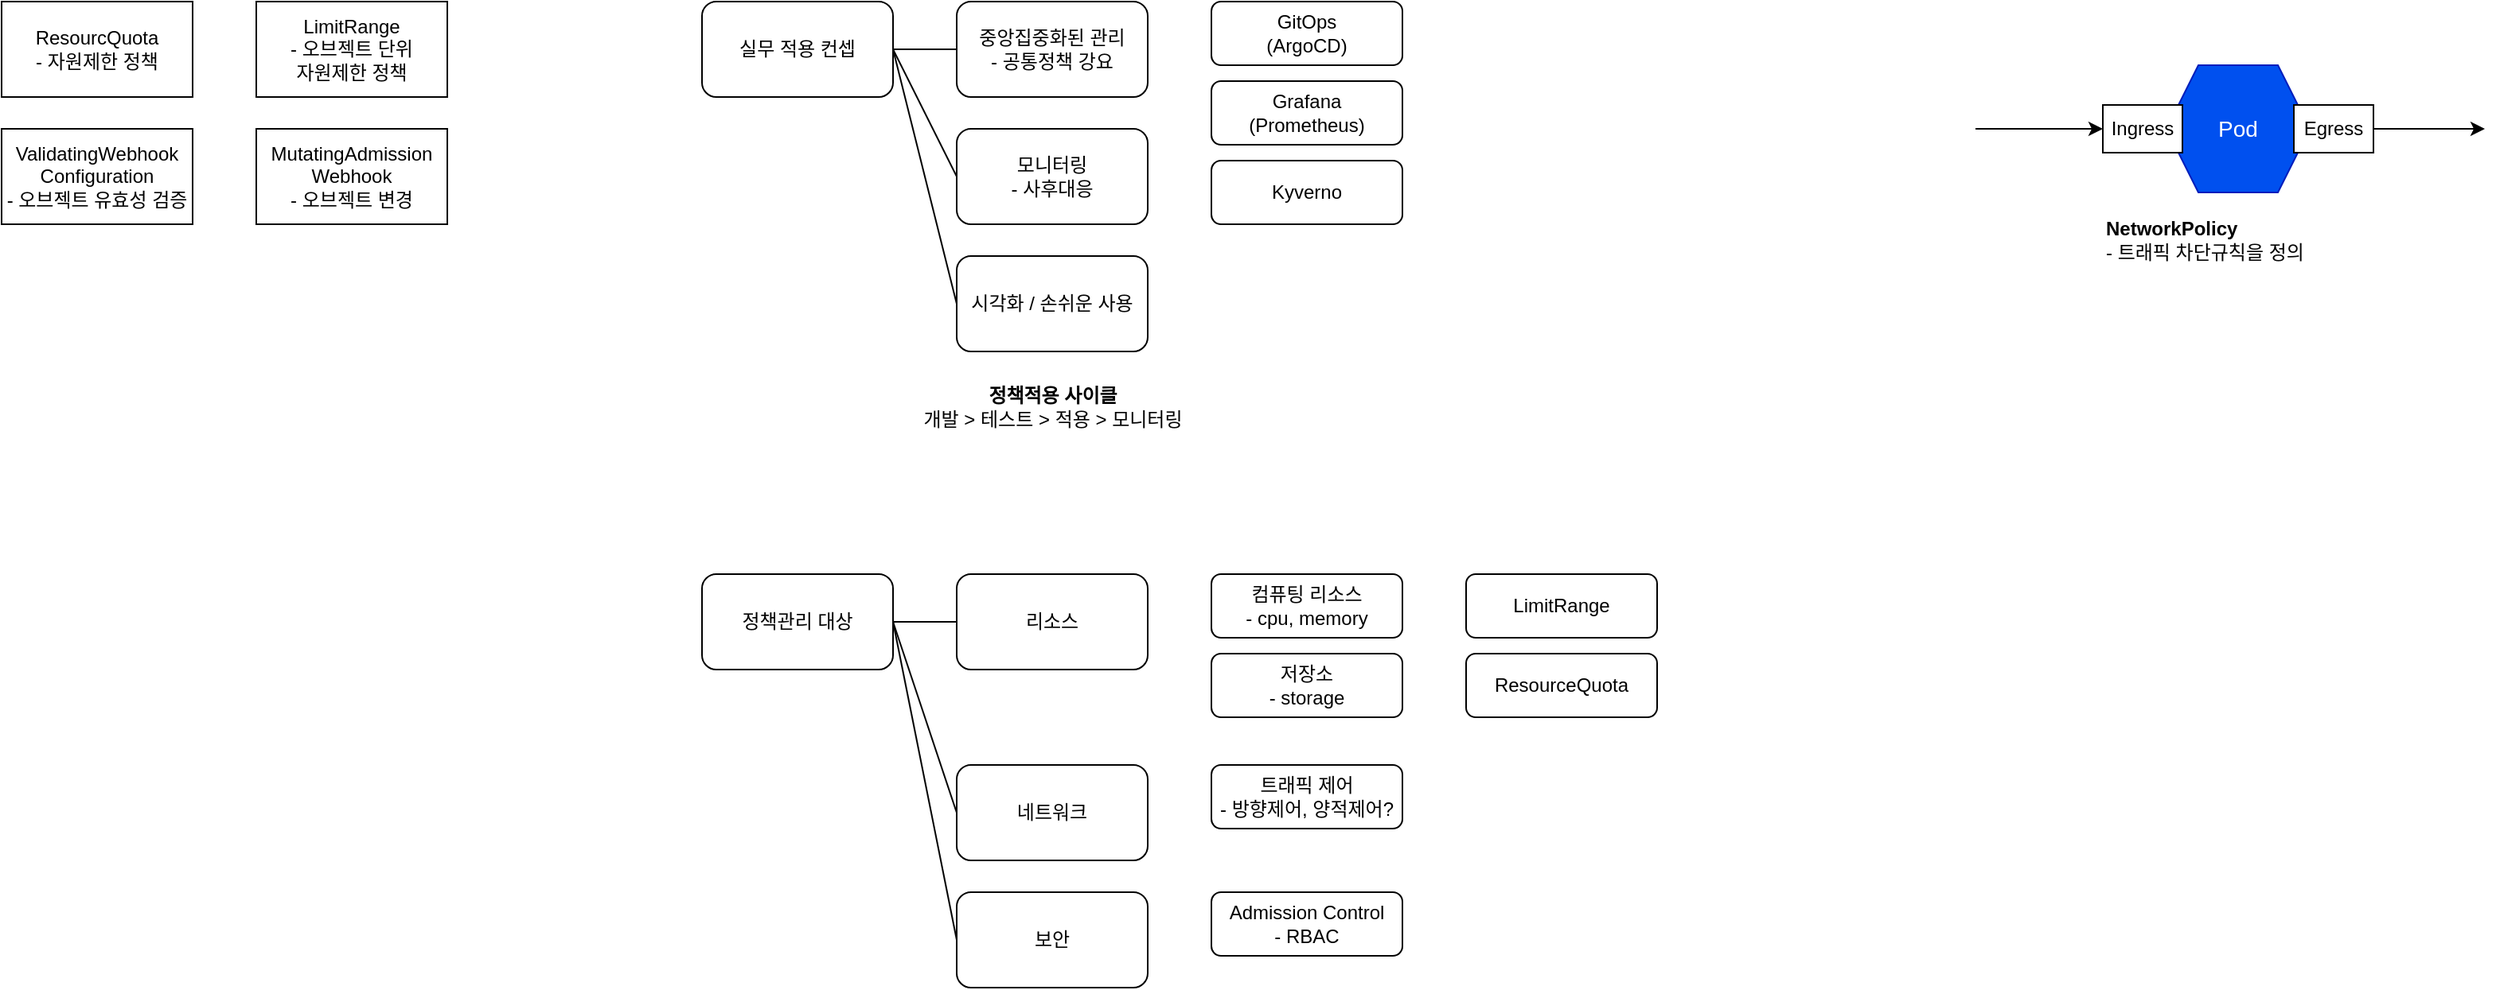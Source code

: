 <mxfile version="26.0.16" pages="5">
  <diagram id="p6BHQ99s00-5LfU9aDg9" name="policy">
    <mxGraphModel dx="2008" dy="1150" grid="1" gridSize="10" guides="1" tooltips="1" connect="1" arrows="1" fold="1" page="1" pageScale="1" pageWidth="4681" pageHeight="3300" math="0" shadow="0">
      <root>
        <mxCell id="0" />
        <mxCell id="1" parent="0" />
        <mxCell id="fSZZSS4SiFKnqKFC8Spe-2" value="&lt;div&gt;ResourcQuota&lt;/div&gt;&lt;div&gt;- 자원제한 정책&lt;br&gt;&lt;/div&gt;" style="rounded=0;whiteSpace=wrap;html=1;" parent="1" vertex="1">
          <mxGeometry x="200" y="280" width="120" height="60" as="geometry" />
        </mxCell>
        <mxCell id="fSZZSS4SiFKnqKFC8Spe-3" value="&lt;div&gt;LimitRange&lt;/div&gt;&lt;div&gt;- 오브젝트 단위&lt;br&gt;자원제한 정책&lt;br&gt;&lt;/div&gt;" style="rounded=0;whiteSpace=wrap;html=1;" parent="1" vertex="1">
          <mxGeometry x="360" y="280" width="120" height="60" as="geometry" />
        </mxCell>
        <mxCell id="ccN6cRPvqJCKMk4Lk9yD-1" value="&lt;div&gt;ValidatingWebhook&lt;/div&gt;&lt;div&gt;Configuration&lt;/div&gt;&lt;div&gt;- 오브젝트 유효성 검증&lt;br&gt;&lt;/div&gt;" style="rounded=0;whiteSpace=wrap;html=1;" parent="1" vertex="1">
          <mxGeometry x="200" y="360" width="120" height="60" as="geometry" />
        </mxCell>
        <mxCell id="ccN6cRPvqJCKMk4Lk9yD-2" value="&lt;div&gt;MutatingAdmission&lt;/div&gt;&lt;div&gt;Webhook&lt;br&gt;&lt;/div&gt;&lt;div&gt;- 오브젝트 변경&lt;br&gt;&lt;/div&gt;" style="rounded=0;whiteSpace=wrap;html=1;" parent="1" vertex="1">
          <mxGeometry x="360" y="360" width="120" height="60" as="geometry" />
        </mxCell>
        <mxCell id="vMBVsrnKh8dhXmzO2cDZ-1" value="실무 적용 컨셉" style="rounded=1;whiteSpace=wrap;html=1;" parent="1" vertex="1">
          <mxGeometry x="640" y="280" width="120" height="60" as="geometry" />
        </mxCell>
        <mxCell id="vMBVsrnKh8dhXmzO2cDZ-2" value="&lt;div&gt;중앙집중화된 관리&lt;/div&gt;&lt;div&gt;- 공통정책 강요&lt;br&gt;&lt;/div&gt;" style="rounded=1;whiteSpace=wrap;html=1;" parent="1" vertex="1">
          <mxGeometry x="800" y="280" width="120" height="60" as="geometry" />
        </mxCell>
        <mxCell id="05mSROgdi9J-tI_jI-TI-1" value="&lt;div&gt;GitOps&lt;/div&gt;&lt;div&gt;(ArgoCD)&lt;/div&gt;" style="rounded=1;whiteSpace=wrap;html=1;" parent="1" vertex="1">
          <mxGeometry x="960" y="280" width="120" height="40" as="geometry" />
        </mxCell>
        <mxCell id="05mSROgdi9J-tI_jI-TI-2" value="&lt;div&gt;모니터링&lt;/div&gt;&lt;div&gt;- 사후대응&lt;br&gt;&lt;/div&gt;" style="rounded=1;whiteSpace=wrap;html=1;" parent="1" vertex="1">
          <mxGeometry x="800" y="360" width="120" height="60" as="geometry" />
        </mxCell>
        <mxCell id="05mSROgdi9J-tI_jI-TI-3" value="&lt;div&gt;Grafana&lt;/div&gt;&lt;div&gt;(Prometheus)&lt;/div&gt;" style="rounded=1;whiteSpace=wrap;html=1;" parent="1" vertex="1">
          <mxGeometry x="960" y="330" width="120" height="40" as="geometry" />
        </mxCell>
        <mxCell id="05mSROgdi9J-tI_jI-TI-4" value="시각화 / 손쉬운 사용" style="rounded=1;whiteSpace=wrap;html=1;" parent="1" vertex="1">
          <mxGeometry x="800" y="440" width="120" height="60" as="geometry" />
        </mxCell>
        <mxCell id="05mSROgdi9J-tI_jI-TI-5" value="" style="endArrow=none;html=1;rounded=0;exitX=1;exitY=0.5;exitDx=0;exitDy=0;entryX=0;entryY=0.5;entryDx=0;entryDy=0;" parent="1" source="vMBVsrnKh8dhXmzO2cDZ-1" target="vMBVsrnKh8dhXmzO2cDZ-2" edge="1">
          <mxGeometry width="50" height="50" relative="1" as="geometry">
            <mxPoint x="1000" y="620" as="sourcePoint" />
            <mxPoint x="1050" y="570" as="targetPoint" />
          </mxGeometry>
        </mxCell>
        <mxCell id="05mSROgdi9J-tI_jI-TI-6" value="" style="endArrow=none;html=1;rounded=0;exitX=1;exitY=0.5;exitDx=0;exitDy=0;entryX=0;entryY=0.5;entryDx=0;entryDy=0;" parent="1" source="vMBVsrnKh8dhXmzO2cDZ-1" target="05mSROgdi9J-tI_jI-TI-2" edge="1">
          <mxGeometry width="50" height="50" relative="1" as="geometry">
            <mxPoint x="770" y="320" as="sourcePoint" />
            <mxPoint x="810" y="320" as="targetPoint" />
          </mxGeometry>
        </mxCell>
        <mxCell id="05mSROgdi9J-tI_jI-TI-7" value="" style="endArrow=none;html=1;rounded=0;exitX=1;exitY=0.5;exitDx=0;exitDy=0;entryX=0;entryY=0.5;entryDx=0;entryDy=0;" parent="1" source="vMBVsrnKh8dhXmzO2cDZ-1" target="05mSROgdi9J-tI_jI-TI-4" edge="1">
          <mxGeometry width="50" height="50" relative="1" as="geometry">
            <mxPoint x="770" y="320" as="sourcePoint" />
            <mxPoint x="810" y="440" as="targetPoint" />
          </mxGeometry>
        </mxCell>
        <mxCell id="05mSROgdi9J-tI_jI-TI-8" value="Kyverno" style="rounded=1;whiteSpace=wrap;html=1;" parent="1" vertex="1">
          <mxGeometry x="960" y="380" width="120" height="40" as="geometry" />
        </mxCell>
        <mxCell id="7b8D_ba1FecgUVMOKt8N-2" value="&lt;div&gt;&lt;b&gt;정책적용 사이클&lt;/b&gt;&lt;br&gt;&lt;/div&gt;&lt;div&gt;개발 &amp;gt; 테스트 &amp;gt; 적용 &amp;gt; 모니터링&lt;br&gt;&lt;/div&gt;" style="text;html=1;align=center;verticalAlign=middle;resizable=0;points=[];autosize=1;strokeColor=none;fillColor=none;" parent="1" vertex="1">
          <mxGeometry x="765" y="515" width="190" height="40" as="geometry" />
        </mxCell>
        <mxCell id="qizLvxFRrf7U86Rmz3YI-1" value="정책관리 대상" style="rounded=1;whiteSpace=wrap;html=1;" parent="1" vertex="1">
          <mxGeometry x="640" y="640" width="120" height="60" as="geometry" />
        </mxCell>
        <mxCell id="qizLvxFRrf7U86Rmz3YI-2" value="리소스" style="rounded=1;whiteSpace=wrap;html=1;" parent="1" vertex="1">
          <mxGeometry x="800" y="640" width="120" height="60" as="geometry" />
        </mxCell>
        <mxCell id="qizLvxFRrf7U86Rmz3YI-3" value="컴퓨팅 리소스&lt;br&gt;- cpu, memory" style="rounded=1;whiteSpace=wrap;html=1;" parent="1" vertex="1">
          <mxGeometry x="960" y="640" width="120" height="40" as="geometry" />
        </mxCell>
        <mxCell id="qizLvxFRrf7U86Rmz3YI-4" value="&lt;div&gt;저장소&lt;/div&gt;&lt;div&gt;- storage&lt;br&gt;&lt;/div&gt;" style="rounded=1;whiteSpace=wrap;html=1;" parent="1" vertex="1">
          <mxGeometry x="960" y="690" width="120" height="40" as="geometry" />
        </mxCell>
        <mxCell id="qizLvxFRrf7U86Rmz3YI-5" value="네트워크" style="rounded=1;whiteSpace=wrap;html=1;" parent="1" vertex="1">
          <mxGeometry x="800" y="760" width="120" height="60" as="geometry" />
        </mxCell>
        <mxCell id="qizLvxFRrf7U86Rmz3YI-6" value="&lt;div&gt;트래픽 제어&lt;/div&gt;&lt;div&gt;- 방향제어, 양적제어?&lt;br&gt;&lt;/div&gt;" style="rounded=1;whiteSpace=wrap;html=1;" parent="1" vertex="1">
          <mxGeometry x="960" y="760" width="120" height="40" as="geometry" />
        </mxCell>
        <mxCell id="qizLvxFRrf7U86Rmz3YI-7" value="보안" style="rounded=1;whiteSpace=wrap;html=1;" parent="1" vertex="1">
          <mxGeometry x="800" y="840" width="120" height="60" as="geometry" />
        </mxCell>
        <mxCell id="B0TPcTDD9qaar6QS9I_g-1" value="&lt;div&gt;Admission Control&lt;/div&gt;&lt;div&gt;- RBAC&lt;br&gt;&lt;/div&gt;" style="rounded=1;whiteSpace=wrap;html=1;" parent="1" vertex="1">
          <mxGeometry x="960" y="840" width="120" height="40" as="geometry" />
        </mxCell>
        <mxCell id="B0TPcTDD9qaar6QS9I_g-2" value="" style="endArrow=none;html=1;rounded=0;" parent="1" source="qizLvxFRrf7U86Rmz3YI-1" target="qizLvxFRrf7U86Rmz3YI-2" edge="1">
          <mxGeometry width="50" height="50" relative="1" as="geometry">
            <mxPoint x="770" y="320" as="sourcePoint" />
            <mxPoint x="810" y="320" as="targetPoint" />
          </mxGeometry>
        </mxCell>
        <mxCell id="B0TPcTDD9qaar6QS9I_g-3" value="" style="endArrow=none;html=1;rounded=0;entryX=0;entryY=0.5;entryDx=0;entryDy=0;exitX=1;exitY=0.5;exitDx=0;exitDy=0;" parent="1" source="qizLvxFRrf7U86Rmz3YI-1" target="qizLvxFRrf7U86Rmz3YI-5" edge="1">
          <mxGeometry width="50" height="50" relative="1" as="geometry">
            <mxPoint x="770" y="680" as="sourcePoint" />
            <mxPoint x="810" y="680" as="targetPoint" />
          </mxGeometry>
        </mxCell>
        <mxCell id="B0TPcTDD9qaar6QS9I_g-4" value="" style="endArrow=none;html=1;rounded=0;entryX=0;entryY=0.5;entryDx=0;entryDy=0;exitX=1;exitY=0.5;exitDx=0;exitDy=0;" parent="1" source="qizLvxFRrf7U86Rmz3YI-1" target="qizLvxFRrf7U86Rmz3YI-7" edge="1">
          <mxGeometry width="50" height="50" relative="1" as="geometry">
            <mxPoint x="770" y="680" as="sourcePoint" />
            <mxPoint x="810" y="800" as="targetPoint" />
          </mxGeometry>
        </mxCell>
        <mxCell id="B0TPcTDD9qaar6QS9I_g-5" value="LimitRange" style="rounded=1;whiteSpace=wrap;html=1;" parent="1" vertex="1">
          <mxGeometry x="1120" y="640" width="120" height="40" as="geometry" />
        </mxCell>
        <mxCell id="B0TPcTDD9qaar6QS9I_g-6" value="ResourceQuota" style="rounded=1;whiteSpace=wrap;html=1;" parent="1" vertex="1">
          <mxGeometry x="1120" y="690" width="120" height="40" as="geometry" />
        </mxCell>
        <mxCell id="5xPUlaH6C5Awo5JNb8VG-1" value="Pod" style="shape=hexagon;perimeter=hexagonPerimeter2;whiteSpace=wrap;html=1;fixedSize=1;fillColor=#0050ef;strokeColor=#001DBC;fontColor=#ffffff;fontSize=14;" vertex="1" parent="1">
          <mxGeometry x="1560" y="320" width="90" height="80" as="geometry" />
        </mxCell>
        <mxCell id="5xPUlaH6C5Awo5JNb8VG-2" value="Ingress" style="rounded=0;whiteSpace=wrap;html=1;" vertex="1" parent="1">
          <mxGeometry x="1520" y="345" width="50" height="30" as="geometry" />
        </mxCell>
        <mxCell id="5xPUlaH6C5Awo5JNb8VG-3" value="Egress" style="rounded=0;whiteSpace=wrap;html=1;" vertex="1" parent="1">
          <mxGeometry x="1640" y="345" width="50" height="30" as="geometry" />
        </mxCell>
        <mxCell id="5xPUlaH6C5Awo5JNb8VG-4" value="" style="endArrow=classic;html=1;rounded=0;entryX=0;entryY=0.5;entryDx=0;entryDy=0;" edge="1" parent="1" target="5xPUlaH6C5Awo5JNb8VG-2">
          <mxGeometry width="50" height="50" relative="1" as="geometry">
            <mxPoint x="1440" y="360" as="sourcePoint" />
            <mxPoint x="1460" y="700" as="targetPoint" />
          </mxGeometry>
        </mxCell>
        <mxCell id="5xPUlaH6C5Awo5JNb8VG-5" value="" style="endArrow=classic;html=1;rounded=0;" edge="1" parent="1" source="5xPUlaH6C5Awo5JNb8VG-3">
          <mxGeometry width="50" height="50" relative="1" as="geometry">
            <mxPoint x="1690" y="359" as="sourcePoint" />
            <mxPoint x="1760" y="360" as="targetPoint" />
          </mxGeometry>
        </mxCell>
        <mxCell id="5xPUlaH6C5Awo5JNb8VG-6" value="&lt;div align=&quot;left&quot;&gt;&lt;b&gt;NetworkPolicy&lt;/b&gt;&lt;/div&gt;&lt;div align=&quot;left&quot;&gt;- 트래픽 차단규칙을 정의&lt;/div&gt;" style="text;html=1;align=left;verticalAlign=middle;resizable=0;points=[];autosize=1;strokeColor=none;fillColor=none;" vertex="1" parent="1">
          <mxGeometry x="1520" y="410" width="150" height="40" as="geometry" />
        </mxCell>
      </root>
    </mxGraphModel>
  </diagram>
  <diagram name="security" id="7_t-huLyqTZaK8C2pLEU">
    <mxGraphModel dx="2008" dy="1150" grid="1" gridSize="10" guides="1" tooltips="1" connect="1" arrows="1" fold="1" page="1" pageScale="1" pageWidth="4681" pageHeight="3300" math="0" shadow="0">
      <root>
        <mxCell id="0" />
        <mxCell id="1" parent="0" />
        <mxCell id="LIGulVqqEWgQpyWQHzmR-32" value="" style="rounded=0;whiteSpace=wrap;html=1;dashed=1;" parent="1" vertex="1">
          <mxGeometry x="680" y="570" width="300" height="240" as="geometry" />
        </mxCell>
        <mxCell id="LIGulVqqEWgQpyWQHzmR-20" value="" style="edgeStyle=entityRelationEdgeStyle;rounded=0;orthogonalLoop=1;jettySize=auto;html=1;entryX=0;entryY=0.5;entryDx=0;entryDy=0;" parent="1" source="LIGulVqqEWgQpyWQHzmR-1" target="LIGulVqqEWgQpyWQHzmR-6" edge="1">
          <mxGeometry relative="1" as="geometry" />
        </mxCell>
        <mxCell id="LIGulVqqEWgQpyWQHzmR-21" value="" style="edgeStyle=orthogonalEdgeStyle;rounded=0;orthogonalLoop=1;jettySize=auto;html=1;entryX=0;entryY=0.5;entryDx=0;entryDy=0;" parent="1" source="LIGulVqqEWgQpyWQHzmR-1" target="LIGulVqqEWgQpyWQHzmR-5" edge="1">
          <mxGeometry relative="1" as="geometry" />
        </mxCell>
        <mxCell id="LIGulVqqEWgQpyWQHzmR-23" style="edgeStyle=orthogonalEdgeStyle;rounded=0;orthogonalLoop=1;jettySize=auto;html=1;" parent="1" source="LIGulVqqEWgQpyWQHzmR-1" target="LIGulVqqEWgQpyWQHzmR-4" edge="1">
          <mxGeometry relative="1" as="geometry">
            <mxPoint x="460" y="650" as="targetPoint" />
          </mxGeometry>
        </mxCell>
        <mxCell id="LIGulVqqEWgQpyWQHzmR-1" value="접근제어" style="rounded=1;whiteSpace=wrap;html=1;" parent="1" vertex="1">
          <mxGeometry x="300" y="620" width="120" height="60" as="geometry" />
        </mxCell>
        <UserObject label="https://kubernetes.io/ko/docs/concepts/security/controlling-access/" link="https://kubernetes.io/ko/docs/concepts/security/controlling-access/" id="LIGulVqqEWgQpyWQHzmR-3">
          <mxCell style="text;whiteSpace=wrap;" parent="1" vertex="1">
            <mxGeometry x="40" y="40" width="380" height="40" as="geometry" />
          </mxCell>
        </UserObject>
        <mxCell id="LIGulVqqEWgQpyWQHzmR-33" value="" style="edgeStyle=orthogonalEdgeStyle;rounded=0;orthogonalLoop=1;jettySize=auto;html=1;" parent="1" source="LIGulVqqEWgQpyWQHzmR-4" target="LIGulVqqEWgQpyWQHzmR-32" edge="1">
          <mxGeometry relative="1" as="geometry" />
        </mxCell>
        <mxCell id="LIGulVqqEWgQpyWQHzmR-4" value="Authentication" style="rounded=1;whiteSpace=wrap;html=1;" parent="1" vertex="1">
          <mxGeometry x="480" y="620" width="120" height="60" as="geometry" />
        </mxCell>
        <mxCell id="LIGulVqqEWgQpyWQHzmR-5" value="Authorization" style="rounded=1;whiteSpace=wrap;html=1;" parent="1" vertex="1">
          <mxGeometry x="480" y="690" width="120" height="60" as="geometry" />
        </mxCell>
        <mxCell id="LIGulVqqEWgQpyWQHzmR-6" value="&lt;div&gt;Admission&lt;/div&gt;&lt;div&gt;Control&lt;br&gt;&lt;/div&gt;" style="rounded=1;whiteSpace=wrap;html=1;" parent="1" vertex="1">
          <mxGeometry x="480" y="770" width="120" height="60" as="geometry" />
        </mxCell>
        <mxCell id="LIGulVqqEWgQpyWQHzmR-9" value="Authorization&lt;br&gt;Module" style="rounded=1;whiteSpace=wrap;html=1;" parent="1" vertex="1">
          <mxGeometry x="310" y="1010" width="120" height="60" as="geometry" />
        </mxCell>
        <mxCell id="LIGulVqqEWgQpyWQHzmR-10" value="RBAC" style="rounded=1;whiteSpace=wrap;html=1;" parent="1" vertex="1">
          <mxGeometry x="480" y="920" width="120" height="40" as="geometry" />
        </mxCell>
        <mxCell id="LIGulVqqEWgQpyWQHzmR-12" value="ABAC" style="rounded=1;whiteSpace=wrap;html=1;" parent="1" vertex="1">
          <mxGeometry x="480" y="970" width="120" height="40" as="geometry" />
        </mxCell>
        <mxCell id="LIGulVqqEWgQpyWQHzmR-13" value="Webhook" style="rounded=1;whiteSpace=wrap;html=1;" parent="1" vertex="1">
          <mxGeometry x="480" y="1020" width="120" height="40" as="geometry" />
        </mxCell>
        <mxCell id="LIGulVqqEWgQpyWQHzmR-14" value="Node" style="rounded=1;whiteSpace=wrap;html=1;" parent="1" vertex="1">
          <mxGeometry x="480" y="1070" width="120" height="40" as="geometry" />
        </mxCell>
        <mxCell id="LIGulVqqEWgQpyWQHzmR-15" value="&lt;div&gt;Authorization 정책은 적용후 테스트까지 간단히 확인해야하지 않을까?&lt;/div&gt;&lt;div&gt;ex) kubectl auth can-i create deployments --namespace dev&lt;br&gt;&lt;/div&gt;" style="text;html=1;align=center;verticalAlign=middle;resizable=0;points=[];autosize=1;strokeColor=none;fillColor=none;" parent="1" vertex="1">
          <mxGeometry x="300" y="1140" width="370" height="40" as="geometry" />
        </mxCell>
        <mxCell id="LIGulVqqEWgQpyWQHzmR-16" value="" style="shape=image;verticalLabelPosition=bottom;labelBackgroundColor=default;verticalAlign=top;imageAspect=0;image=https://kubernetes.io/images/docs/admin/access-control-overview.svg;" parent="1" vertex="1">
          <mxGeometry x="40" y="80" width="795" height="480" as="geometry" />
        </mxCell>
        <mxCell id="LIGulVqqEWgQpyWQHzmR-19" value="ServiceAccount" style="rounded=1;whiteSpace=wrap;html=1;" parent="1" vertex="1">
          <mxGeometry x="110" y="620" width="120" height="60" as="geometry" />
        </mxCell>
        <mxCell id="LIGulVqqEWgQpyWQHzmR-24" value="X.509" style="rounded=1;whiteSpace=wrap;html=1;" parent="1" vertex="1">
          <mxGeometry x="700" y="590" width="120" height="40" as="geometry" />
        </mxCell>
        <mxCell id="LIGulVqqEWgQpyWQHzmR-25" value="Static token file" style="rounded=1;whiteSpace=wrap;html=1;" parent="1" vertex="1">
          <mxGeometry x="700" y="640" width="120" height="40" as="geometry" />
        </mxCell>
        <mxCell id="LIGulVqqEWgQpyWQHzmR-26" value="Bootstrap token" style="rounded=1;whiteSpace=wrap;html=1;" parent="1" vertex="1">
          <mxGeometry x="700" y="690" width="120" height="40" as="geometry" />
        </mxCell>
        <mxCell id="LIGulVqqEWgQpyWQHzmR-27" value="ServiceAccount&lt;br&gt;Secret token" style="rounded=1;whiteSpace=wrap;html=1;" parent="1" vertex="1">
          <mxGeometry x="700" y="740" width="120" height="40" as="geometry" />
        </mxCell>
        <mxCell id="LIGulVqqEWgQpyWQHzmR-28" value="TokenRequest&lt;br&gt;API token" style="rounded=1;whiteSpace=wrap;html=1;" parent="1" vertex="1">
          <mxGeometry x="835" y="590" width="120" height="40" as="geometry" />
        </mxCell>
        <mxCell id="LIGulVqqEWgQpyWQHzmR-29" value="OIDC" style="rounded=1;whiteSpace=wrap;html=1;" parent="1" vertex="1">
          <mxGeometry x="835" y="640" width="120" height="40" as="geometry" />
        </mxCell>
        <mxCell id="LIGulVqqEWgQpyWQHzmR-30" value="Webhook" style="rounded=1;whiteSpace=wrap;html=1;" parent="1" vertex="1">
          <mxGeometry x="835" y="690" width="120" height="40" as="geometry" />
        </mxCell>
        <mxCell id="LIGulVqqEWgQpyWQHzmR-31" value="Authenticating Proxy" style="rounded=1;whiteSpace=wrap;html=1;" parent="1" vertex="1">
          <mxGeometry x="835" y="740" width="120" height="40" as="geometry" />
        </mxCell>
      </root>
    </mxGraphModel>
  </diagram>
  <diagram id="x0eaguAkmw9nb1jd6ma5" name="tools">
    <mxGraphModel dx="2008" dy="1150" grid="1" gridSize="10" guides="1" tooltips="1" connect="1" arrows="1" fold="1" page="1" pageScale="1" pageWidth="4681" pageHeight="3300" math="0" shadow="0">
      <root>
        <mxCell id="0" />
        <mxCell id="1" parent="0" />
        <mxCell id="DrbGijEhrG7CVo1d8D9N-1" value="k8s 관리 대시보드 (IDE)" style="rounded=1;whiteSpace=wrap;html=1;verticalAlign=bottom;fillColor=#f5f5f5;fontColor=#333333;strokeColor=#666666;" vertex="1" parent="1">
          <mxGeometry x="80" y="80" width="540" height="260" as="geometry" />
        </mxCell>
        <mxCell id="DrbGijEhrG7CVo1d8D9N-10" value="" style="rounded=0;whiteSpace=wrap;html=1;dashed=1;" vertex="1" parent="1">
          <mxGeometry x="350" y="120" width="200" height="170" as="geometry" />
        </mxCell>
        <mxCell id="DrbGijEhrG7CVo1d8D9N-9" value="" style="rounded=0;whiteSpace=wrap;html=1;dashed=1;" vertex="1" parent="1">
          <mxGeometry x="140" y="120" width="200" height="170" as="geometry" />
        </mxCell>
        <mxCell id="DrbGijEhrG7CVo1d8D9N-2" value="K9s" style="rounded=1;whiteSpace=wrap;html=1;" vertex="1" parent="1">
          <mxGeometry x="180" y="135" width="120" height="40" as="geometry" />
        </mxCell>
        <mxCell id="DrbGijEhrG7CVo1d8D9N-3" value="Lens" style="rounded=1;whiteSpace=wrap;html=1;" vertex="1" parent="1">
          <mxGeometry x="180" y="185" width="120" height="40" as="geometry" />
        </mxCell>
        <mxCell id="DrbGijEhrG7CVo1d8D9N-4" value="Rancher" style="rounded=1;whiteSpace=wrap;html=1;" vertex="1" parent="1">
          <mxGeometry x="180" y="235" width="120" height="40" as="geometry" />
        </mxCell>
        <mxCell id="DrbGijEhrG7CVo1d8D9N-5" value="Octant" style="rounded=1;whiteSpace=wrap;html=1;" vertex="1" parent="1">
          <mxGeometry x="390" y="135" width="120" height="40" as="geometry" />
        </mxCell>
        <mxCell id="DrbGijEhrG7CVo1d8D9N-6" value="Portainer" style="rounded=1;whiteSpace=wrap;html=1;" vertex="1" parent="1">
          <mxGeometry x="390" y="185" width="120" height="40" as="geometry" />
        </mxCell>
        <mxCell id="DrbGijEhrG7CVo1d8D9N-8" value="&lt;div&gt;Kubernetes&lt;/div&gt;&lt;div&gt;dashboard&lt;br&gt;&lt;/div&gt;" style="rounded=1;whiteSpace=wrap;html=1;" vertex="1" parent="1">
          <mxGeometry x="390" y="235" width="120" height="40" as="geometry" />
        </mxCell>
        <mxCell id="DrbGijEhrG7CVo1d8D9N-21" value="정책 관리" style="rounded=1;whiteSpace=wrap;html=1;verticalAlign=bottom;fillColor=#f5f5f5;fontColor=#333333;strokeColor=#666666;" vertex="1" parent="1">
          <mxGeometry x="680" y="80" width="540" height="260" as="geometry" />
        </mxCell>
        <mxCell id="DrbGijEhrG7CVo1d8D9N-22" value="" style="rounded=0;whiteSpace=wrap;html=1;dashed=1;" vertex="1" parent="1">
          <mxGeometry x="950" y="120" width="200" height="170" as="geometry" />
        </mxCell>
        <mxCell id="DrbGijEhrG7CVo1d8D9N-23" value="" style="rounded=0;whiteSpace=wrap;html=1;dashed=1;" vertex="1" parent="1">
          <mxGeometry x="740" y="120" width="200" height="170" as="geometry" />
        </mxCell>
        <mxCell id="DrbGijEhrG7CVo1d8D9N-24" value="Kyverno" style="rounded=1;whiteSpace=wrap;html=1;" vertex="1" parent="1">
          <mxGeometry x="780" y="135" width="120" height="40" as="geometry" />
        </mxCell>
        <mxCell id="DrbGijEhrG7CVo1d8D9N-25" value="OPA / Gatekeeper" style="rounded=1;whiteSpace=wrap;html=1;" vertex="1" parent="1">
          <mxGeometry x="780" y="185" width="120" height="40" as="geometry" />
        </mxCell>
        <mxCell id="DrbGijEhrG7CVo1d8D9N-26" value="NeuVector" style="rounded=1;whiteSpace=wrap;html=1;" vertex="1" parent="1">
          <mxGeometry x="780" y="235" width="120" height="40" as="geometry" />
        </mxCell>
        <mxCell id="DrbGijEhrG7CVo1d8D9N-27" value="Kube-score" style="rounded=1;whiteSpace=wrap;html=1;" vertex="1" parent="1">
          <mxGeometry x="990" y="135" width="120" height="40" as="geometry" />
        </mxCell>
        <mxCell id="DrbGijEhrG7CVo1d8D9N-28" value="K-Rail" style="rounded=1;whiteSpace=wrap;html=1;" vertex="1" parent="1">
          <mxGeometry x="990" y="185" width="120" height="40" as="geometry" />
        </mxCell>
        <mxCell id="DrbGijEhrG7CVo1d8D9N-29" value="Polaris" style="rounded=1;whiteSpace=wrap;html=1;" vertex="1" parent="1">
          <mxGeometry x="990" y="235" width="120" height="40" as="geometry" />
        </mxCell>
        <mxCell id="DrbGijEhrG7CVo1d8D9N-30" value="서버리스" style="rounded=1;whiteSpace=wrap;html=1;verticalAlign=bottom;fillColor=#f5f5f5;fontColor=#333333;strokeColor=#666666;" vertex="1" parent="1">
          <mxGeometry x="80" y="360" width="540" height="260" as="geometry" />
        </mxCell>
        <mxCell id="DrbGijEhrG7CVo1d8D9N-31" value="" style="rounded=0;whiteSpace=wrap;html=1;dashed=1;" vertex="1" parent="1">
          <mxGeometry x="350" y="400" width="200" height="170" as="geometry" />
        </mxCell>
        <mxCell id="DrbGijEhrG7CVo1d8D9N-32" value="" style="rounded=0;whiteSpace=wrap;html=1;dashed=1;" vertex="1" parent="1">
          <mxGeometry x="140" y="400" width="200" height="170" as="geometry" />
        </mxCell>
        <mxCell id="DrbGijEhrG7CVo1d8D9N-33" value="Knative" style="rounded=1;whiteSpace=wrap;html=1;" vertex="1" parent="1">
          <mxGeometry x="180" y="415" width="120" height="40" as="geometry" />
        </mxCell>
        <mxCell id="DrbGijEhrG7CVo1d8D9N-34" value="???" style="rounded=1;whiteSpace=wrap;html=1;" vertex="1" parent="1">
          <mxGeometry x="180" y="465" width="120" height="40" as="geometry" />
        </mxCell>
        <mxCell id="DrbGijEhrG7CVo1d8D9N-35" value="???" style="rounded=1;whiteSpace=wrap;html=1;" vertex="1" parent="1">
          <mxGeometry x="180" y="515" width="120" height="40" as="geometry" />
        </mxCell>
        <mxCell id="DrbGijEhrG7CVo1d8D9N-36" value="???" style="rounded=1;whiteSpace=wrap;html=1;" vertex="1" parent="1">
          <mxGeometry x="390" y="415" width="120" height="40" as="geometry" />
        </mxCell>
        <mxCell id="DrbGijEhrG7CVo1d8D9N-37" value="???" style="rounded=1;whiteSpace=wrap;html=1;" vertex="1" parent="1">
          <mxGeometry x="390" y="465" width="120" height="40" as="geometry" />
        </mxCell>
        <mxCell id="DrbGijEhrG7CVo1d8D9N-38" value="???" style="rounded=1;whiteSpace=wrap;html=1;" vertex="1" parent="1">
          <mxGeometry x="390" y="515" width="120" height="40" as="geometry" />
        </mxCell>
        <mxCell id="DrbGijEhrG7CVo1d8D9N-39" value="접근 제어 (인증 / 인가)" style="rounded=1;whiteSpace=wrap;html=1;verticalAlign=bottom;fillColor=#f5f5f5;fontColor=#333333;strokeColor=#666666;" vertex="1" parent="1">
          <mxGeometry x="680" y="360" width="540" height="260" as="geometry" />
        </mxCell>
        <mxCell id="DrbGijEhrG7CVo1d8D9N-40" value="" style="rounded=0;whiteSpace=wrap;html=1;dashed=1;" vertex="1" parent="1">
          <mxGeometry x="950" y="400" width="200" height="170" as="geometry" />
        </mxCell>
        <mxCell id="DrbGijEhrG7CVo1d8D9N-41" value="" style="rounded=0;whiteSpace=wrap;html=1;dashed=1;" vertex="1" parent="1">
          <mxGeometry x="740" y="400" width="200" height="170" as="geometry" />
        </mxCell>
        <mxCell id="DrbGijEhrG7CVo1d8D9N-42" value="Keycloak" style="rounded=1;whiteSpace=wrap;html=1;" vertex="1" parent="1">
          <mxGeometry x="780" y="415" width="120" height="40" as="geometry" />
        </mxCell>
        <mxCell id="DrbGijEhrG7CVo1d8D9N-43" value="Dex" style="rounded=1;whiteSpace=wrap;html=1;" vertex="1" parent="1">
          <mxGeometry x="780" y="465" width="120" height="40" as="geometry" />
        </mxCell>
        <mxCell id="DrbGijEhrG7CVo1d8D9N-44" value="oauth2-proxy" style="rounded=1;whiteSpace=wrap;html=1;" vertex="1" parent="1">
          <mxGeometry x="780" y="515" width="120" height="40" as="geometry" />
        </mxCell>
        <mxCell id="DrbGijEhrG7CVo1d8D9N-45" value="???" style="rounded=1;whiteSpace=wrap;html=1;" vertex="1" parent="1">
          <mxGeometry x="990" y="415" width="120" height="40" as="geometry" />
        </mxCell>
        <mxCell id="DrbGijEhrG7CVo1d8D9N-46" value="???" style="rounded=1;whiteSpace=wrap;html=1;" vertex="1" parent="1">
          <mxGeometry x="990" y="465" width="120" height="40" as="geometry" />
        </mxCell>
        <mxCell id="DrbGijEhrG7CVo1d8D9N-47" value="???" style="rounded=1;whiteSpace=wrap;html=1;" vertex="1" parent="1">
          <mxGeometry x="990" y="515" width="120" height="40" as="geometry" />
        </mxCell>
        <mxCell id="DrbGijEhrG7CVo1d8D9N-48" value="API Gateway" style="rounded=1;whiteSpace=wrap;html=1;verticalAlign=bottom;fillColor=#f5f5f5;fontColor=#333333;strokeColor=#666666;" vertex="1" parent="1">
          <mxGeometry x="80" y="640" width="540" height="260" as="geometry" />
        </mxCell>
        <mxCell id="DrbGijEhrG7CVo1d8D9N-49" value="" style="rounded=0;whiteSpace=wrap;html=1;dashed=1;" vertex="1" parent="1">
          <mxGeometry x="350" y="680" width="200" height="170" as="geometry" />
        </mxCell>
        <mxCell id="DrbGijEhrG7CVo1d8D9N-50" value="" style="rounded=0;whiteSpace=wrap;html=1;dashed=1;" vertex="1" parent="1">
          <mxGeometry x="140" y="680" width="200" height="170" as="geometry" />
        </mxCell>
        <mxCell id="DrbGijEhrG7CVo1d8D9N-51" value="Kong" style="rounded=1;whiteSpace=wrap;html=1;" vertex="1" parent="1">
          <mxGeometry x="180" y="695" width="120" height="40" as="geometry" />
        </mxCell>
        <mxCell id="DrbGijEhrG7CVo1d8D9N-52" value="???" style="rounded=1;whiteSpace=wrap;html=1;" vertex="1" parent="1">
          <mxGeometry x="180" y="745" width="120" height="40" as="geometry" />
        </mxCell>
        <mxCell id="DrbGijEhrG7CVo1d8D9N-53" value="???" style="rounded=1;whiteSpace=wrap;html=1;" vertex="1" parent="1">
          <mxGeometry x="180" y="795" width="120" height="40" as="geometry" />
        </mxCell>
        <mxCell id="DrbGijEhrG7CVo1d8D9N-54" value="???" style="rounded=1;whiteSpace=wrap;html=1;" vertex="1" parent="1">
          <mxGeometry x="390" y="695" width="120" height="40" as="geometry" />
        </mxCell>
        <mxCell id="DrbGijEhrG7CVo1d8D9N-55" value="???" style="rounded=1;whiteSpace=wrap;html=1;" vertex="1" parent="1">
          <mxGeometry x="390" y="745" width="120" height="40" as="geometry" />
        </mxCell>
        <mxCell id="DrbGijEhrG7CVo1d8D9N-56" value="???" style="rounded=1;whiteSpace=wrap;html=1;" vertex="1" parent="1">
          <mxGeometry x="390" y="795" width="120" height="40" as="geometry" />
        </mxCell>
      </root>
    </mxGraphModel>
  </diagram>
  <diagram id="9WiNOcA8WRs-ACC8QRTj" name="리소스 맵">
    <mxGraphModel dx="2510" dy="1438" grid="1" gridSize="10" guides="1" tooltips="1" connect="1" arrows="1" fold="1" page="1" pageScale="1" pageWidth="4681" pageHeight="3300" math="0" shadow="0">
      <root>
        <mxCell id="0" />
        <mxCell id="1" parent="0" />
        <mxCell id="Kzo5EqVNm-QoYlaiM_S2-1" value="모든 리소스 요소의 관계도 그리기." style="rounded=1;whiteSpace=wrap;html=1;" vertex="1" parent="1">
          <mxGeometry x="480" y="360" width="120" height="60" as="geometry" />
        </mxCell>
        <mxCell id="Kzo5EqVNm-QoYlaiM_S2-5" value="Node" style="rounded=1;whiteSpace=wrap;html=1;" vertex="1" parent="1">
          <mxGeometry x="720" y="120" width="120" height="60" as="geometry" />
        </mxCell>
        <mxCell id="Kzo5EqVNm-QoYlaiM_S2-7" value="Pod" style="rounded=1;whiteSpace=wrap;html=1;" vertex="1" parent="1">
          <mxGeometry x="720" y="200" width="120" height="60" as="geometry" />
        </mxCell>
        <mxCell id="Kzo5EqVNm-QoYlaiM_S2-8" value="Deployment" style="rounded=1;whiteSpace=wrap;html=1;" vertex="1" parent="1">
          <mxGeometry x="880" y="200" width="120" height="60" as="geometry" />
        </mxCell>
        <mxCell id="Kzo5EqVNm-QoYlaiM_S2-9" value="DaemonSet" style="rounded=1;whiteSpace=wrap;html=1;" vertex="1" parent="1">
          <mxGeometry x="720" y="280" width="120" height="60" as="geometry" />
        </mxCell>
        <mxCell id="Kzo5EqVNm-QoYlaiM_S2-10" value="StatefulSet" style="rounded=1;whiteSpace=wrap;html=1;" vertex="1" parent="1">
          <mxGeometry x="880" y="280" width="120" height="60" as="geometry" />
        </mxCell>
        <mxCell id="Kzo5EqVNm-QoYlaiM_S2-11" value="ReplicaSet" style="rounded=1;whiteSpace=wrap;html=1;" vertex="1" parent="1">
          <mxGeometry x="1040" y="280" width="120" height="60" as="geometry" />
        </mxCell>
        <mxCell id="Kzo5EqVNm-QoYlaiM_S2-12" value="ReplicationController" style="rounded=1;whiteSpace=wrap;html=1;" vertex="1" parent="1">
          <mxGeometry x="1200" y="280" width="120" height="60" as="geometry" />
        </mxCell>
        <mxCell id="Kzo5EqVNm-QoYlaiM_S2-13" value="Job" style="rounded=1;whiteSpace=wrap;html=1;" vertex="1" parent="1">
          <mxGeometry x="1040" y="200" width="120" height="60" as="geometry" />
        </mxCell>
        <mxCell id="Kzo5EqVNm-QoYlaiM_S2-14" value="CronJob" style="rounded=1;whiteSpace=wrap;html=1;" vertex="1" parent="1">
          <mxGeometry x="1200" y="200" width="120" height="60" as="geometry" />
        </mxCell>
        <mxCell id="Kzo5EqVNm-QoYlaiM_S2-15" value="ConfigMap" style="rounded=1;whiteSpace=wrap;html=1;" vertex="1" parent="1">
          <mxGeometry x="720" y="400" width="120" height="60" as="geometry" />
        </mxCell>
        <mxCell id="Kzo5EqVNm-QoYlaiM_S2-16" value="Secret" style="rounded=1;whiteSpace=wrap;html=1;" vertex="1" parent="1">
          <mxGeometry x="880" y="400" width="120" height="60" as="geometry" />
        </mxCell>
        <mxCell id="Kzo5EqVNm-QoYlaiM_S2-17" value="ResourceQuota" style="rounded=1;whiteSpace=wrap;html=1;" vertex="1" parent="1">
          <mxGeometry x="1040" y="400" width="120" height="60" as="geometry" />
        </mxCell>
        <mxCell id="Kzo5EqVNm-QoYlaiM_S2-18" value="LimitRange" style="rounded=1;whiteSpace=wrap;html=1;" vertex="1" parent="1">
          <mxGeometry x="1200" y="400" width="120" height="60" as="geometry" />
        </mxCell>
        <mxCell id="Kzo5EqVNm-QoYlaiM_S2-19" value="&lt;div&gt;HorizontalPod&lt;/div&gt;&lt;div&gt;Autoscaler&lt;/div&gt;" style="rounded=1;whiteSpace=wrap;html=1;" vertex="1" parent="1">
          <mxGeometry x="720" y="480" width="120" height="60" as="geometry" />
        </mxCell>
        <mxCell id="Kzo5EqVNm-QoYlaiM_S2-20" value="&lt;div&gt;PodDisruption&lt;/div&gt;&lt;div&gt;Budget&lt;/div&gt;" style="rounded=1;whiteSpace=wrap;html=1;" vertex="1" parent="1">
          <mxGeometry x="880" y="480" width="120" height="60" as="geometry" />
        </mxCell>
        <mxCell id="Kzo5EqVNm-QoYlaiM_S2-21" value="PriorityClass" style="rounded=1;whiteSpace=wrap;html=1;" vertex="1" parent="1">
          <mxGeometry x="1040" y="480" width="120" height="60" as="geometry" />
        </mxCell>
        <mxCell id="Kzo5EqVNm-QoYlaiM_S2-22" value="RuntimeClass" style="rounded=1;whiteSpace=wrap;html=1;" vertex="1" parent="1">
          <mxGeometry x="1200" y="480" width="120" height="60" as="geometry" />
        </mxCell>
        <mxCell id="Kzo5EqVNm-QoYlaiM_S2-23" value="Lease" style="rounded=1;whiteSpace=wrap;html=1;" vertex="1" parent="1">
          <mxGeometry x="720" y="560" width="120" height="60" as="geometry" />
        </mxCell>
        <mxCell id="Kzo5EqVNm-QoYlaiM_S2-24" value="&lt;div&gt;MutatingWebhook&lt;/div&gt;&lt;div&gt;Configuration&lt;br&gt;&lt;/div&gt;" style="rounded=1;whiteSpace=wrap;html=1;" vertex="1" parent="1">
          <mxGeometry x="880" y="560" width="120" height="60" as="geometry" />
        </mxCell>
        <mxCell id="Kzo5EqVNm-QoYlaiM_S2-25" value="&lt;div&gt;ValidatingWebhook&lt;/div&gt;&lt;div&gt;Configuration&lt;br&gt;&lt;/div&gt;" style="rounded=1;whiteSpace=wrap;html=1;" vertex="1" parent="1">
          <mxGeometry x="1040" y="560" width="120" height="60" as="geometry" />
        </mxCell>
        <mxCell id="Kzo5EqVNm-QoYlaiM_S2-26" value="Service" style="rounded=1;whiteSpace=wrap;html=1;" vertex="1" parent="1">
          <mxGeometry x="720" y="680" width="120" height="60" as="geometry" />
        </mxCell>
        <mxCell id="Kzo5EqVNm-QoYlaiM_S2-27" value="Endpoint" style="rounded=1;whiteSpace=wrap;html=1;" vertex="1" parent="1">
          <mxGeometry x="880" y="680" width="120" height="60" as="geometry" />
        </mxCell>
        <mxCell id="Kzo5EqVNm-QoYlaiM_S2-28" value="Ingress" style="rounded=1;whiteSpace=wrap;html=1;" vertex="1" parent="1">
          <mxGeometry x="1040" y="680" width="120" height="60" as="geometry" />
        </mxCell>
        <mxCell id="Kzo5EqVNm-QoYlaiM_S2-29" value="IngressClass" style="rounded=1;whiteSpace=wrap;html=1;" vertex="1" parent="1">
          <mxGeometry x="1200" y="680" width="120" height="60" as="geometry" />
        </mxCell>
        <mxCell id="Kzo5EqVNm-QoYlaiM_S2-30" value="NetworkPolicy" style="rounded=1;whiteSpace=wrap;html=1;" vertex="1" parent="1">
          <mxGeometry x="720" y="760" width="120" height="60" as="geometry" />
        </mxCell>
        <mxCell id="Kzo5EqVNm-QoYlaiM_S2-31" value="PortForwarding" style="rounded=1;whiteSpace=wrap;html=1;" vertex="1" parent="1">
          <mxGeometry x="880" y="760" width="120" height="60" as="geometry" />
        </mxCell>
        <mxCell id="Kzo5EqVNm-QoYlaiM_S2-32" value="&lt;div&gt;PersistentVolume&lt;/div&gt;&lt;div&gt;Claim&lt;/div&gt;" style="rounded=1;whiteSpace=wrap;html=1;" vertex="1" parent="1">
          <mxGeometry x="720" y="880" width="120" height="60" as="geometry" />
        </mxCell>
        <mxCell id="Kzo5EqVNm-QoYlaiM_S2-33" value="&lt;div&gt;PersistentVolume&lt;/div&gt;" style="rounded=1;whiteSpace=wrap;html=1;" vertex="1" parent="1">
          <mxGeometry x="880" y="880" width="120" height="60" as="geometry" />
        </mxCell>
        <mxCell id="Kzo5EqVNm-QoYlaiM_S2-34" value="StorageClass" style="rounded=1;whiteSpace=wrap;html=1;" vertex="1" parent="1">
          <mxGeometry x="1040" y="880" width="120" height="60" as="geometry" />
        </mxCell>
        <mxCell id="Kzo5EqVNm-QoYlaiM_S2-35" value="Namespace" style="rounded=1;whiteSpace=wrap;html=1;" vertex="1" parent="1">
          <mxGeometry x="1200" y="880" width="120" height="60" as="geometry" />
        </mxCell>
        <mxCell id="Kzo5EqVNm-QoYlaiM_S2-36" value="Event" style="rounded=1;whiteSpace=wrap;html=1;" vertex="1" parent="1">
          <mxGeometry x="720" y="960" width="120" height="60" as="geometry" />
        </mxCell>
        <mxCell id="Kzo5EqVNm-QoYlaiM_S2-37" value="Chart" style="rounded=1;whiteSpace=wrap;html=1;" vertex="1" parent="1">
          <mxGeometry x="720" y="1080" width="120" height="60" as="geometry" />
        </mxCell>
        <mxCell id="Kzo5EqVNm-QoYlaiM_S2-38" value="Release" style="rounded=1;whiteSpace=wrap;html=1;" vertex="1" parent="1">
          <mxGeometry x="880" y="1080" width="120" height="60" as="geometry" />
        </mxCell>
        <mxCell id="Kzo5EqVNm-QoYlaiM_S2-39" value="ServiceAccount" style="rounded=1;whiteSpace=wrap;html=1;" vertex="1" parent="1">
          <mxGeometry x="720" y="1200" width="120" height="60" as="geometry" />
        </mxCell>
        <mxCell id="Kzo5EqVNm-QoYlaiM_S2-40" value="ClusterRole" style="rounded=1;whiteSpace=wrap;html=1;" vertex="1" parent="1">
          <mxGeometry x="880" y="1200" width="120" height="60" as="geometry" />
        </mxCell>
        <mxCell id="Kzo5EqVNm-QoYlaiM_S2-41" value="Role" style="rounded=1;whiteSpace=wrap;html=1;" vertex="1" parent="1">
          <mxGeometry x="1040" y="1200" width="120" height="60" as="geometry" />
        </mxCell>
        <mxCell id="Kzo5EqVNm-QoYlaiM_S2-42" value="&lt;div&gt;ClusterRole&lt;/div&gt;&lt;div&gt;Binding&lt;br&gt;&lt;/div&gt;" style="rounded=1;whiteSpace=wrap;html=1;" vertex="1" parent="1">
          <mxGeometry x="1200" y="1200" width="120" height="60" as="geometry" />
        </mxCell>
        <mxCell id="Kzo5EqVNm-QoYlaiM_S2-43" value="&lt;div&gt;Role&lt;/div&gt;&lt;div&gt;Binding&lt;br&gt;&lt;/div&gt;" style="rounded=1;whiteSpace=wrap;html=1;" vertex="1" parent="1">
          <mxGeometry x="720" y="1280" width="120" height="60" as="geometry" />
        </mxCell>
        <mxCell id="Kzo5EqVNm-QoYlaiM_S2-44" value="&lt;div&gt;CustomResource&lt;/div&gt;&lt;div&gt;Definition&lt;br&gt;&lt;/div&gt;" style="rounded=1;whiteSpace=wrap;html=1;" vertex="1" parent="1">
          <mxGeometry x="720" y="1400" width="120" height="60" as="geometry" />
        </mxCell>
      </root>
    </mxGraphModel>
  </diagram>
  <diagram id="cMKC0nH7vpt1TWS342Xr" name="keycloak">
    <mxGraphModel dx="1384" dy="798" grid="1" gridSize="10" guides="1" tooltips="1" connect="1" arrows="1" fold="1" page="1" pageScale="1" pageWidth="4681" pageHeight="3300" math="0" shadow="0">
      <root>
        <mxCell id="0" />
        <mxCell id="1" parent="0" />
        <mxCell id="FSmriMENM6PbeIBhXOjM-1" value="Keycloak" style="rounded=1;whiteSpace=wrap;html=1;" parent="1" vertex="1">
          <mxGeometry x="200" y="280" width="120" height="60" as="geometry" />
        </mxCell>
        <mxCell id="FSmriMENM6PbeIBhXOjM-2" value="realm" style="rounded=1;whiteSpace=wrap;html=1;" parent="1" vertex="1">
          <mxGeometry x="380" y="280" width="120" height="60" as="geometry" />
        </mxCell>
        <mxCell id="FSmriMENM6PbeIBhXOjM-3" value="user" style="rounded=1;whiteSpace=wrap;html=1;" parent="1" vertex="1">
          <mxGeometry x="540" y="280" width="120" height="40" as="geometry" />
        </mxCell>
        <mxCell id="FSmriMENM6PbeIBhXOjM-4" value="group" style="rounded=1;whiteSpace=wrap;html=1;" parent="1" vertex="1">
          <mxGeometry x="540" y="330" width="120" height="40" as="geometry" />
        </mxCell>
        <mxCell id="FSmriMENM6PbeIBhXOjM-5" value="client" style="rounded=1;whiteSpace=wrap;html=1;" parent="1" vertex="1">
          <mxGeometry x="540" y="380" width="120" height="40" as="geometry" />
        </mxCell>
        <mxCell id="FSmriMENM6PbeIBhXOjM-6" value="role" style="rounded=1;whiteSpace=wrap;html=1;" parent="1" vertex="1">
          <mxGeometry x="540" y="430" width="120" height="40" as="geometry" />
        </mxCell>
        <mxCell id="FSmriMENM6PbeIBhXOjM-7" value="" style="endArrow=none;html=1;rounded=0;" parent="1" source="FSmriMENM6PbeIBhXOjM-1" target="FSmriMENM6PbeIBhXOjM-2" edge="1">
          <mxGeometry width="50" height="50" relative="1" as="geometry">
            <mxPoint x="820" y="290" as="sourcePoint" />
            <mxPoint x="870" y="240" as="targetPoint" />
          </mxGeometry>
        </mxCell>
        <mxCell id="FSmriMENM6PbeIBhXOjM-8" value="" style="endArrow=none;html=1;rounded=0;" parent="1" source="FSmriMENM6PbeIBhXOjM-2" target="FSmriMENM6PbeIBhXOjM-3" edge="1">
          <mxGeometry width="50" height="50" relative="1" as="geometry">
            <mxPoint x="330" y="320" as="sourcePoint" />
            <mxPoint x="390" y="320" as="targetPoint" />
          </mxGeometry>
        </mxCell>
        <mxCell id="FSmriMENM6PbeIBhXOjM-9" value="" style="endArrow=none;html=1;rounded=0;entryX=0;entryY=0.5;entryDx=0;entryDy=0;exitX=1;exitY=0.5;exitDx=0;exitDy=0;" parent="1" source="FSmriMENM6PbeIBhXOjM-2" target="FSmriMENM6PbeIBhXOjM-6" edge="1">
          <mxGeometry width="50" height="50" relative="1" as="geometry">
            <mxPoint x="510" y="316" as="sourcePoint" />
            <mxPoint x="550" y="314" as="targetPoint" />
          </mxGeometry>
        </mxCell>
        <mxCell id="FSmriMENM6PbeIBhXOjM-10" value="" style="endArrow=none;html=1;rounded=0;entryX=0;entryY=0.5;entryDx=0;entryDy=0;exitX=1;exitY=0.5;exitDx=0;exitDy=0;" parent="1" source="FSmriMENM6PbeIBhXOjM-2" target="FSmriMENM6PbeIBhXOjM-5" edge="1">
          <mxGeometry width="50" height="50" relative="1" as="geometry">
            <mxPoint x="510" y="320" as="sourcePoint" />
            <mxPoint x="550" y="460" as="targetPoint" />
          </mxGeometry>
        </mxCell>
        <mxCell id="FSmriMENM6PbeIBhXOjM-11" value="" style="endArrow=none;html=1;rounded=0;entryX=0;entryY=0.5;entryDx=0;entryDy=0;exitX=1;exitY=0.5;exitDx=0;exitDy=0;" parent="1" source="FSmriMENM6PbeIBhXOjM-2" target="FSmriMENM6PbeIBhXOjM-4" edge="1">
          <mxGeometry width="50" height="50" relative="1" as="geometry">
            <mxPoint x="510" y="320" as="sourcePoint" />
            <mxPoint x="550" y="410" as="targetPoint" />
          </mxGeometry>
        </mxCell>
        <mxCell id="kB795FyLX_QJA5QfaR7X-1" value="Theme" style="rounded=1;whiteSpace=wrap;html=1;" vertex="1" parent="1">
          <mxGeometry x="380" y="510" width="120" height="60" as="geometry" />
        </mxCell>
        <mxCell id="kB795FyLX_QJA5QfaR7X-2" value="Types" style="rounded=1;whiteSpace=wrap;html=1;" vertex="1" parent="1">
          <mxGeometry x="540" y="510" width="120" height="60" as="geometry" />
        </mxCell>
        <mxCell id="kB795FyLX_QJA5QfaR7X-3" value="Account" style="rounded=1;whiteSpace=wrap;html=1;" vertex="1" parent="1">
          <mxGeometry x="700" y="510" width="120" height="40" as="geometry" />
        </mxCell>
        <mxCell id="kB795FyLX_QJA5QfaR7X-4" value="Email" style="rounded=1;whiteSpace=wrap;html=1;" vertex="1" parent="1">
          <mxGeometry x="700" y="560" width="120" height="40" as="geometry" />
        </mxCell>
        <mxCell id="kB795FyLX_QJA5QfaR7X-5" value="Login" style="rounded=1;whiteSpace=wrap;html=1;" vertex="1" parent="1">
          <mxGeometry x="700" y="610" width="120" height="40" as="geometry" />
        </mxCell>
        <mxCell id="kB795FyLX_QJA5QfaR7X-6" value="Welcome" style="rounded=1;whiteSpace=wrap;html=1;" vertex="1" parent="1">
          <mxGeometry x="700" y="660" width="120" height="40" as="geometry" />
        </mxCell>
        <mxCell id="kB795FyLX_QJA5QfaR7X-7" value="" style="endArrow=none;html=1;rounded=0;entryX=0;entryY=0.5;entryDx=0;entryDy=0;exitX=1;exitY=0.5;exitDx=0;exitDy=0;" edge="1" parent="1" source="kB795FyLX_QJA5QfaR7X-2" target="kB795FyLX_QJA5QfaR7X-4">
          <mxGeometry width="50" height="50" relative="1" as="geometry">
            <mxPoint x="670" y="590" as="sourcePoint" />
            <mxPoint x="720" y="540" as="targetPoint" />
          </mxGeometry>
        </mxCell>
        <mxCell id="kB795FyLX_QJA5QfaR7X-8" value="" style="endArrow=none;html=1;rounded=0;" edge="1" parent="1" source="kB795FyLX_QJA5QfaR7X-2" target="kB795FyLX_QJA5QfaR7X-3">
          <mxGeometry width="50" height="50" relative="1" as="geometry">
            <mxPoint x="670" y="590" as="sourcePoint" />
            <mxPoint x="720" y="540" as="targetPoint" />
          </mxGeometry>
        </mxCell>
        <mxCell id="kB795FyLX_QJA5QfaR7X-9" value="" style="endArrow=none;html=1;rounded=0;entryX=0;entryY=0.5;entryDx=0;entryDy=0;exitX=1;exitY=0.5;exitDx=0;exitDy=0;" edge="1" parent="1" source="kB795FyLX_QJA5QfaR7X-2" target="kB795FyLX_QJA5QfaR7X-5">
          <mxGeometry width="50" height="50" relative="1" as="geometry">
            <mxPoint x="670" y="550" as="sourcePoint" />
            <mxPoint x="710" y="590" as="targetPoint" />
          </mxGeometry>
        </mxCell>
        <mxCell id="kB795FyLX_QJA5QfaR7X-10" value="" style="endArrow=none;html=1;rounded=0;entryX=0;entryY=0.5;entryDx=0;entryDy=0;exitX=1;exitY=0.5;exitDx=0;exitDy=0;" edge="1" parent="1" source="kB795FyLX_QJA5QfaR7X-2" target="kB795FyLX_QJA5QfaR7X-6">
          <mxGeometry width="50" height="50" relative="1" as="geometry">
            <mxPoint x="670" y="550" as="sourcePoint" />
            <mxPoint x="710" y="640" as="targetPoint" />
          </mxGeometry>
        </mxCell>
        <mxCell id="kB795FyLX_QJA5QfaR7X-11" value="" style="endArrow=none;html=1;rounded=0;exitX=1;exitY=0.5;exitDx=0;exitDy=0;entryX=0;entryY=0.5;entryDx=0;entryDy=0;" edge="1" parent="1" source="kB795FyLX_QJA5QfaR7X-1" target="kB795FyLX_QJA5QfaR7X-2">
          <mxGeometry width="50" height="50" relative="1" as="geometry">
            <mxPoint x="670" y="546" as="sourcePoint" />
            <mxPoint x="710" y="544" as="targetPoint" />
          </mxGeometry>
        </mxCell>
      </root>
    </mxGraphModel>
  </diagram>
</mxfile>
